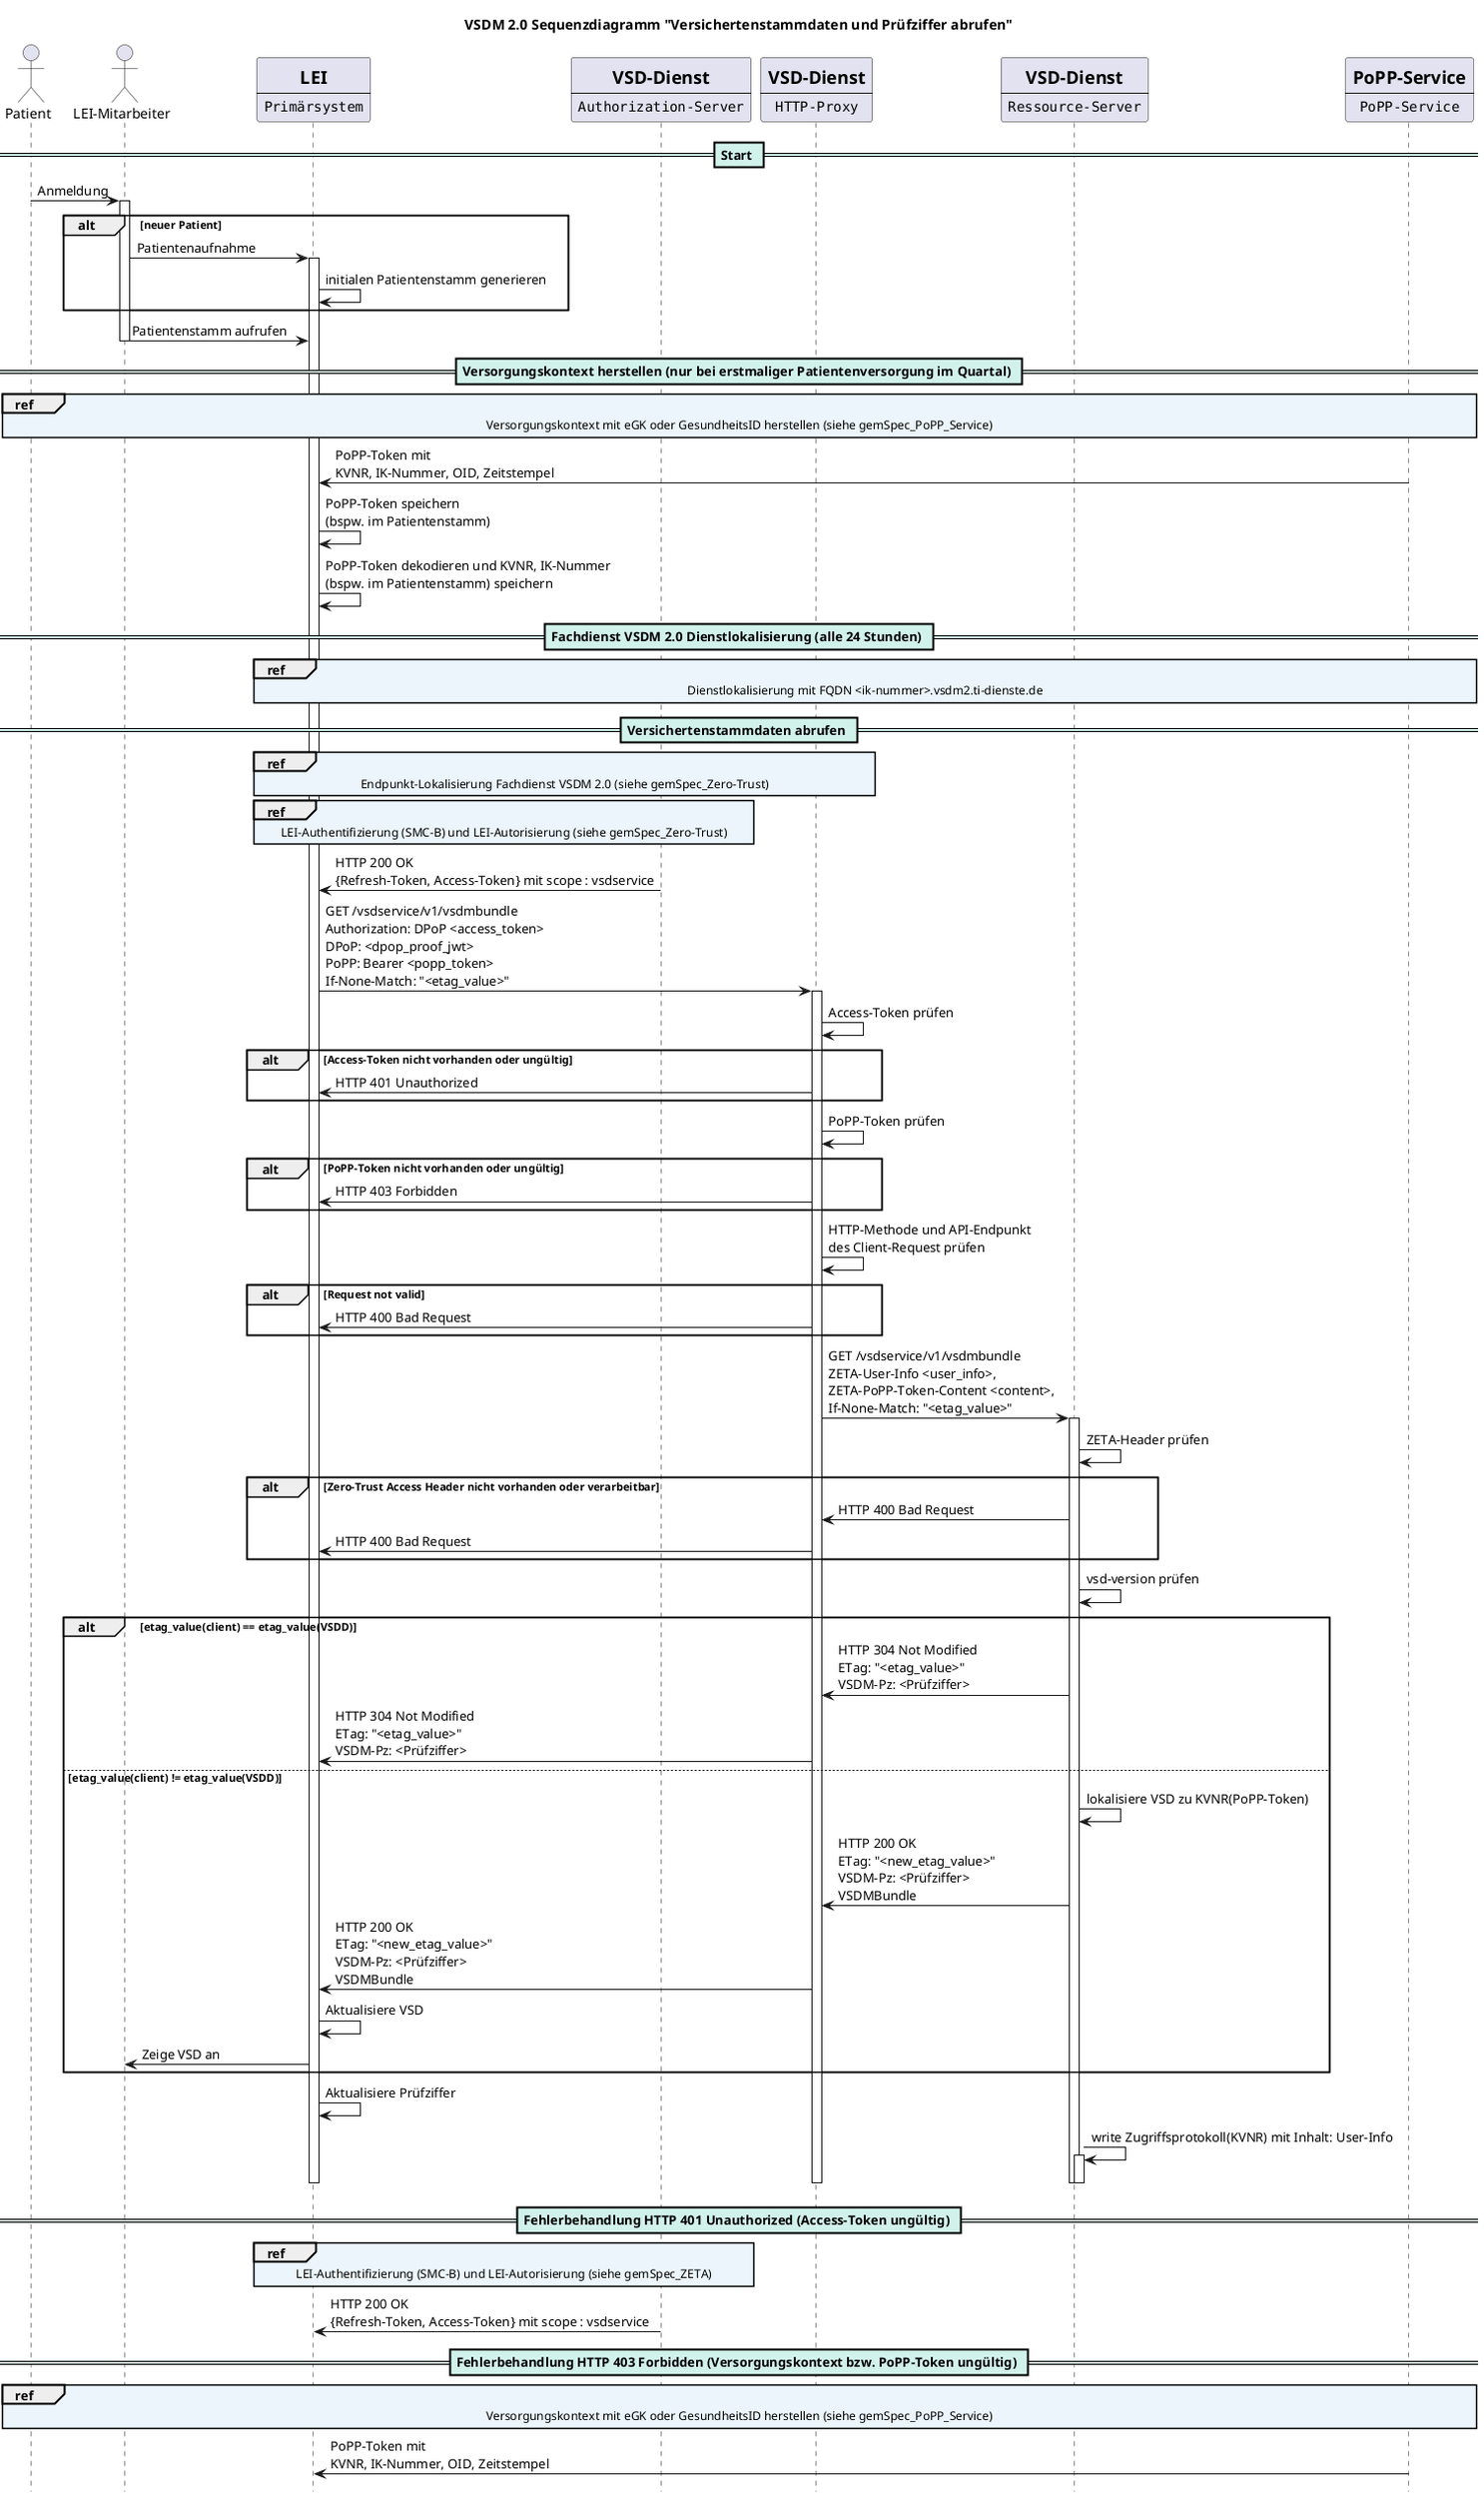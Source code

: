 @startuml VSDM 2.0 Sequenzdiagramm
hide footbox

title VSDM 2.0 Sequenzdiagramm "Versichertenstammdaten und Prüfziffer abrufen"

actor Ver as "Patient"
actor LE as "LEI-Mitarbeiter"
participant PS order 1 [
	=LEI
	----
	""Primärsystem""
]
participant VSDD_AuthZ order 10 [
	=VSD-Dienst
	----
	""Authorization-Server""
]
participant VSDD_Proxy order 11 [
	=VSD-Dienst
	----
	""HTTP-Proxy""
]
participant VSDD_Server order 12 [
	=VSD-Dienst
	----
	""Ressource-Server""
]
participant PoPP order 20 [
	=PoPP-Service
	----
	""PoPP-Service""
]

<style>
  sequenceDiagram {
    reference {
      BackGroundColor #ebf5fb
    }
}
</style>
skinparam SequenceDividerBackgroundColor #d1f2eb

== Start == 
Ver -> LE: Anmeldung
activate LE
alt neuer Patient
	LE -> PS: Patientenaufnahme
	activate PS
	PS -> PS: initialen Patientenstamm generieren 
end
LE -> PS: Patientenstamm aufrufen
deactivate LE

== Versorgungskontext herstellen (nur bei erstmaliger Patientenversorgung im Quartal) ==
'Versorgungskontext herstellen
ref over Ver, PoPP : Versorgungskontext mit eGK oder GesundheitsID herstellen (siehe gemSpec_PoPP_Service)
PoPP -> PS : PoPP-Token mit \nKVNR, IK-Nummer, OID, Zeitstempel
PS -> PS : PoPP-Token speichern \n(bspw. im Patientenstamm)
PS -> PS : PoPP-Token dekodieren und KVNR, IK-Nummer \n(bspw. im Patientenstamm) speichern

== Fachdienst VSDM 2.0 Dienstlokalisierung (alle 24 Stunden) ==
ref over PS, PoPP : Dienstlokalisierung mit FQDN <ik-nummer>.vsdm2.ti-dienste.de

== Versichertenstammdaten abrufen ==
' VSDD Endpunkte Lokalisieren
ref over PS, VSDD_Proxy : Endpunkt-Lokalisierung Fachdienst VSDM 2.0 (siehe gemSpec_Zero-Trust)
'Authentifizierung und AUtorisierung am VSDM AuthZ-Server durchführen
ref over PS, VSDD_AuthZ : LEI-Authentifizierung (SMC-B) und LEI-Autorisierung (siehe gemSpec_Zero-Trust)
VSDD_AuthZ -> PS : HTTP 200 OK \n{Refresh-Token, Access-Token} mit scope : vsdservice

PS -> VSDD_Proxy : GET /vsdservice/v1/vsdmbundle \nAuthorization: DPoP <access_token> \nDPoP: <dpop_proof_jwt> \nPoPP: Bearer <popp_token> \nIf-None-Match: "<etag_value>"
activate VSDD_Proxy

VSDD_Proxy -> VSDD_Proxy : Access-Token prüfen
'Signatur, DPoP, scope : VSDService enthalten
alt Access-Token nicht vorhanden oder ungültig
    VSDD_Proxy -> PS : HTTP 401 Unauthorized
end

VSDD_Proxy -> VSDD_Proxy : PoPP-Token prüfen
'Signatur, TelematikID(Access-Token) = TelematikID(PoPP-Token)
alt PoPP-Token nicht vorhanden oder ungültig
	VSDD_Proxy -> PS : HTTP 403 Forbidden
end

VSDD_Proxy -> VSDD_Proxy : HTTP-Methode und API-Endpunkt \ndes Client-Request prüfen
alt Request not valid
	VSDD_Proxy -> PS : HTTP 400 Bad Request
end

VSDD_Proxy -> VSDD_Server : GET /vsdservice/v1/vsdmbundle \nZETA-User-Info <user_info>, \nZETA-PoPP-Token-Content <content>, \nIf-None-Match: "<etag_value>"
activate VSDD_Server

VSDD_Server -> VSDD_Server : ZETA-Header prüfen
alt Zero-Trust Access Header nicht vorhanden oder verarbeitbar
    VSDD_Server -> VSDD_Proxy : HTTP 400 Bad Request
    VSDD_Proxy -> PS : HTTP 400 Bad Request
end

VSDD_Server -> VSDD_Server : vsd-version prüfen
alt etag_value(client) == etag_value(VSDD)
	VSDD_Server -> VSDD_Proxy : HTTP 304 Not Modified \nETag: "<etag_value>" \nVSDM-Pz: <Prüfziffer>
	VSDD_Proxy -> PS : HTTP 304 Not Modified \nETag: "<etag_value>" \nVSDM-Pz: <Prüfziffer>
else etag_value(client) != etag_value(VSDD)
	VSDD_Server -> VSDD_Server : lokalisiere VSD zu KVNR(PoPP-Token)
	VSDD_Server -> VSDD_Proxy : HTTP 200 OK \nETag: "<new_etag_value>" \nVSDM-Pz: <Prüfziffer>\nVSDMBundle
	VSDD_Proxy -> PS : HTTP 200 OK \nETag: "<new_etag_value>" \nVSDM-Pz: <Prüfziffer>\nVSDMBundle
	PS -> PS : Aktualisiere VSD
	PS -> LE : Zeige VSD an
end

PS -> PS : Aktualisiere Prüfziffer
VSDD_Server -> VSDD_Server : write Zugriffsprotokoll(KVNR) mit Inhalt: User-Info
activate VSDD_Server
deactivate PS
deactivate VSDD_Proxy
deactivate VSDD_Server
deactivate VSDD_Server
deactivate LE

== Fehlerbehandlung HTTP 401 Unauthorized (Access-Token ungültig) ==
'Authentifizierung und AUtorisierung am VSDM AuthZ-Server durchführen
ref over PS, VSDD_AuthZ : LEI-Authentifizierung (SMC-B) und LEI-Autorisierung (siehe gemSpec_ZETA)
VSDD_AuthZ -> PS : HTTP 200 OK \n{Refresh-Token, Access-Token} mit scope : vsdservice

== Fehlerbehandlung HTTP 403 Forbidden (Versorgungskontext bzw. PoPP-Token ungültig) ==
ref over Ver, LE, PS, VSDD_AuthZ, VSDD_Proxy, VSDD_Server, PoPP : Versorgungskontext mit eGK oder GesundheitsID herstellen (siehe gemSpec_PoPP_Service)
PoPP -> PS : PoPP-Token mit\nKVNR, IK-Nummer, OID, Zeitstempel

@enduml